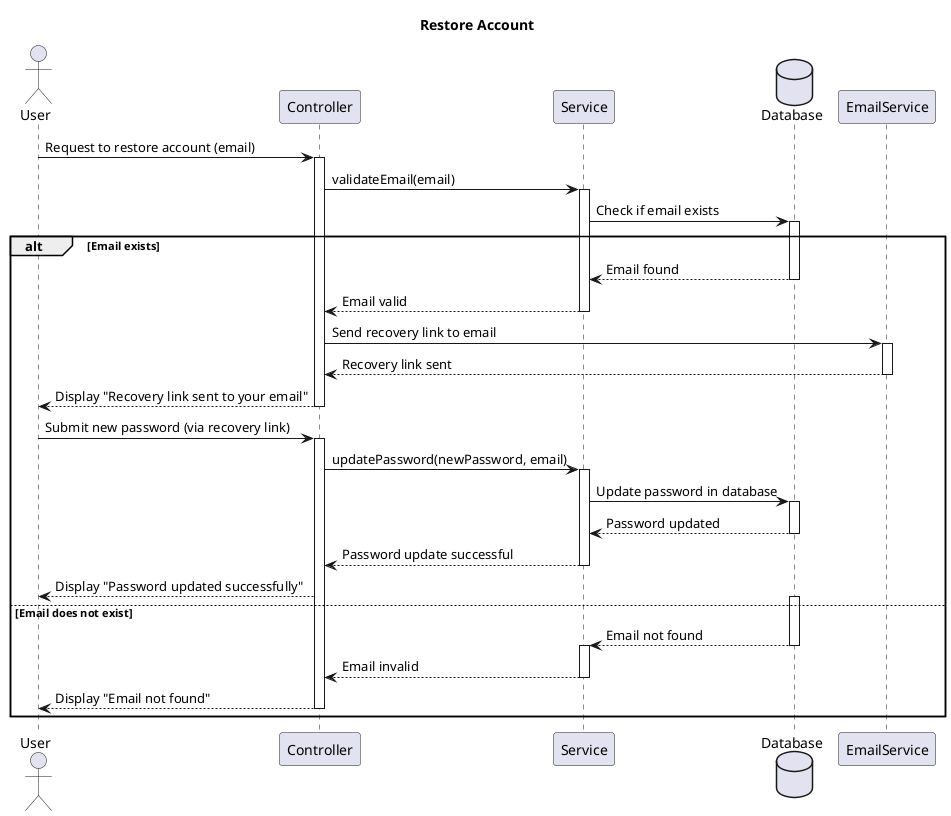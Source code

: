 @startuml
title Restore Account

actor User as u
participant Controller as ctrl
participant Service as sv
database Database as db
participant EmailService as email

u -> ctrl: Request to restore account (email)
activate ctrl
ctrl -> sv: validateEmail(email)
activate sv
sv -> db: Check if email exists
activate db
alt Email exists
    db --> sv: Email found
    deactivate db
    sv --> ctrl: Email valid
    deactivate sv
    ctrl -> email: Send recovery link to email
    activate email
    email --> ctrl: Recovery link sent
    deactivate email
    ctrl --> u: Display "Recovery link sent to your email"
    deactivate ctrl
    u -> ctrl: Submit new password (via recovery link)
    activate ctrl
    ctrl -> sv: updatePassword(newPassword, email)
    activate sv
    sv -> db: Update password in database
    activate db
    db --> sv: Password updated
    deactivate db
    sv --> ctrl: Password update successful
    deactivate sv
    ctrl --> u: Display "Password updated successfully"
else Email does not exist
    activate db
    db --> sv: Email not found
    deactivate db
    activate sv
    sv --> ctrl: Email invalid
    deactivate sv
    ctrl --> u: Display "Email not found"
    deactivate ctrl
end


@enduml
